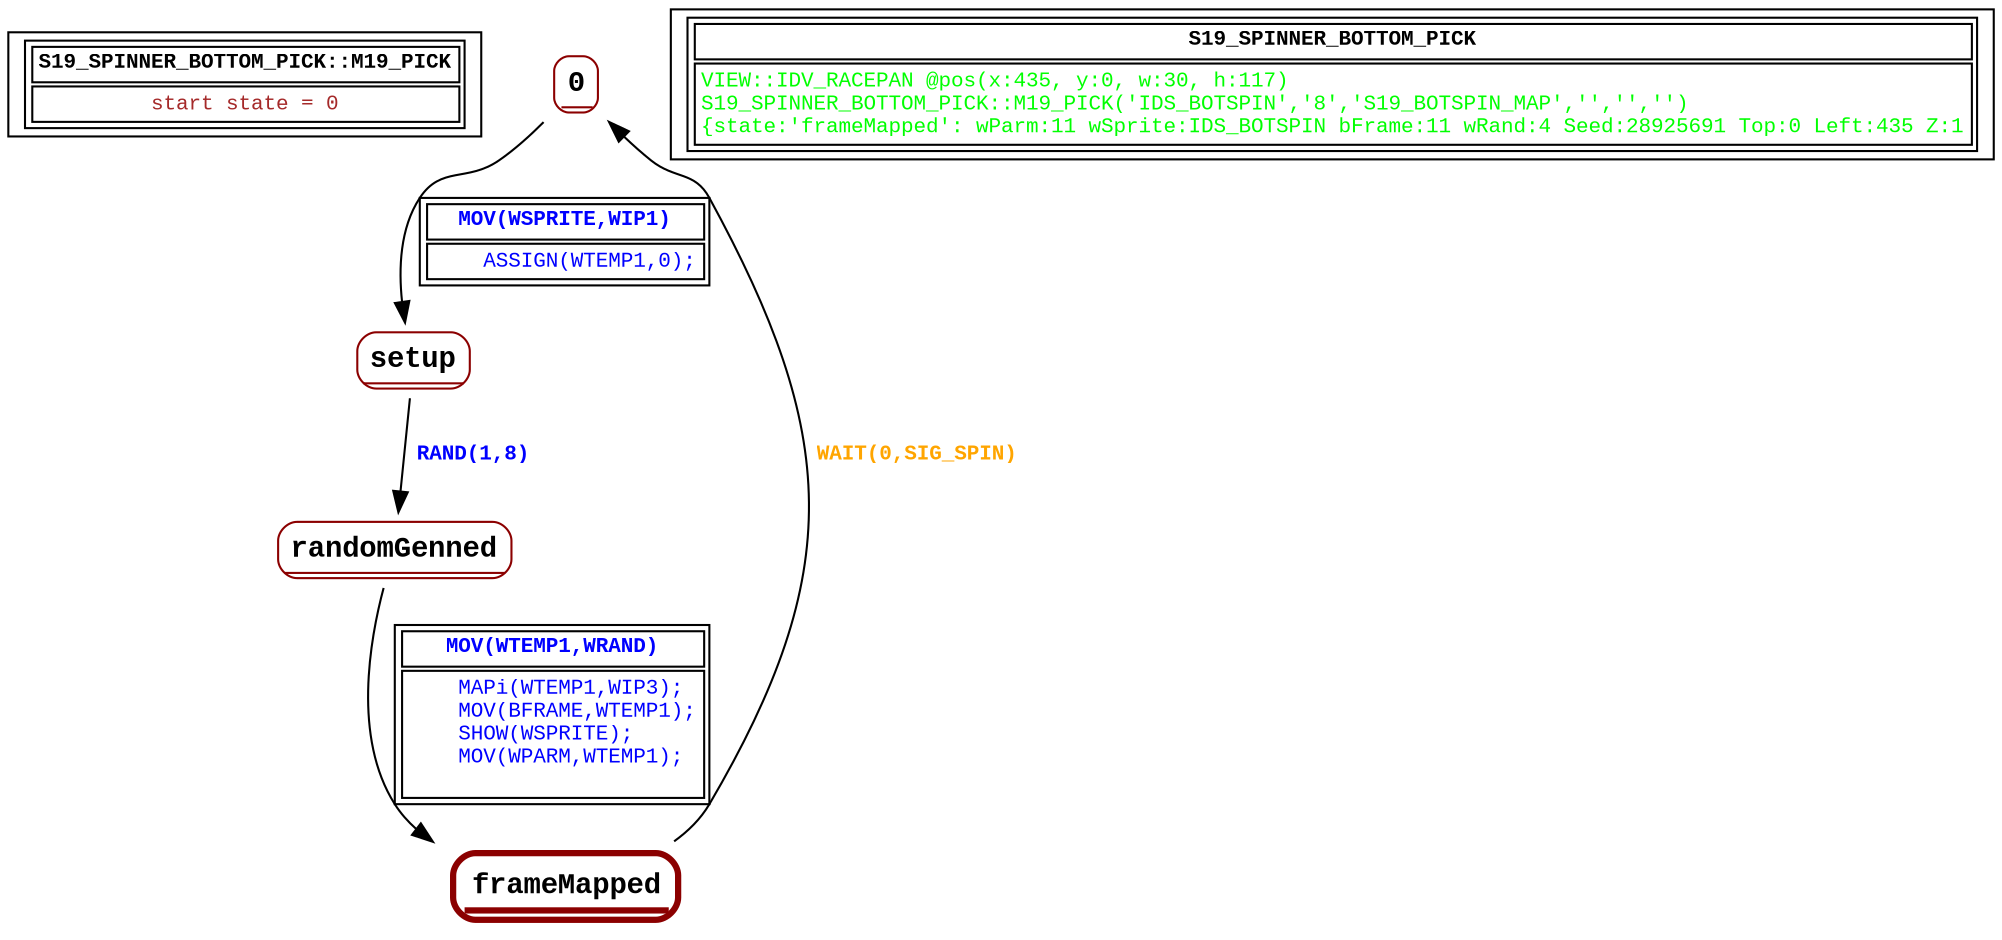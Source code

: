 digraph Automaton {
 fontname="Courier New"
	node [shape=oval, fontname="Courier New"];
	filename[shape = record, fontsize=10, label=< <table border="1"><tr><td><b>S19_SPINNER_BOTTOM_PICK::M19_PICK<br align="left"/></b></td></tr>
<tr><td><font point-size="10" color ="brown">start state = 0<br align="left"/></font></td></tr></table>>
];
	0[shape = none, fontsize=14, label=< <table border="1" color="darkred" style="rounded"><tr><td sides="b"><b>0<br align="left"/></b></td></tr>
</table>>];
"0" -> "setup" [fontcolor=blue,fontsize=10,fontname="Courier New", label=< <table border="1"><tr><td><b>MOV(WSPRITE,WIP1)<br align="left"/></b></td></tr>
<tr><td><font point-size="10" color ="blue">    ASSIGN(WTEMP1,0);<br align="left"/></font></td></tr></table>>
];
	frameMapped[shape = none, fontsize=14, label=< <table border="3" color="darkred" style="rounded"><tr><td sides="b"><b>frameMapped<br align="left"/></b></td></tr>
</table>>];
"frameMapped" -> "0" [fontcolor=orange,fontsize=10,fontname="Courier New", label=< <table border="0"><tr><td><b>WAIT(0,SIG_SPIN)<br align="left"/></b></td></tr>
</table>>
];
	randomGenned[shape = none, fontsize=14, label=< <table border="1" color="darkred" style="rounded"><tr><td sides="b"><b>randomGenned<br align="left"/></b></td></tr>
</table>>];
"randomGenned" -> "frameMapped" [fontcolor=blue,fontsize=10,fontname="Courier New", label=< <table border="1"><tr><td><b>MOV(WTEMP1,WRAND)<br align="left"/></b></td></tr>
<tr><td><font point-size="10" color ="blue">    MAPi(WTEMP1,WIP3);<br align="left"/>    MOV(BFRAME,WTEMP1);<br align="left"/>    SHOW(WSPRITE);<br align="left"/>    MOV(WPARM,WTEMP1);<br align="left"/>   <br align="left"/></font></td></tr></table>>
];
	setup[shape = none, fontsize=14, label=< <table border="1" color="darkred" style="rounded"><tr><td sides="b"><b>setup<br align="left"/></b></td></tr>
</table>>];
"setup" -> "randomGenned" [fontcolor=blue,fontsize=10,fontname="Courier New", label=< <table border="0"><tr><td><b>RAND(1,8)<br align="left"/></b></td></tr>
</table>>
];
	status[shape = record, fontsize=10, label=< <table border="1"><tr><td><b>S19_SPINNER_BOTTOM_PICK<br align="left"/></b></td></tr>
<tr><td><font point-size="10" color ="green">VIEW::IDV_RACEPAN @pos(x:435, y:0, w:30, h:117)<br align="left"/>S19_SPINNER_BOTTOM_PICK::M19_PICK(&apos;IDS_BOTSPIN&apos;,&apos;8&apos;,&apos;S19_BOTSPIN_MAP&apos;,&apos;&apos;,&apos;&apos;,&apos;&apos;)<br align="left"/>			&#123;state:&apos;frameMapped&apos;: wParm:11 wSprite:IDS_BOTSPIN bFrame:11 wRand:4 Seed:28925691 Top:0 Left:435 Z:1<br align="left"/></font></td></tr></table>>
];
}
